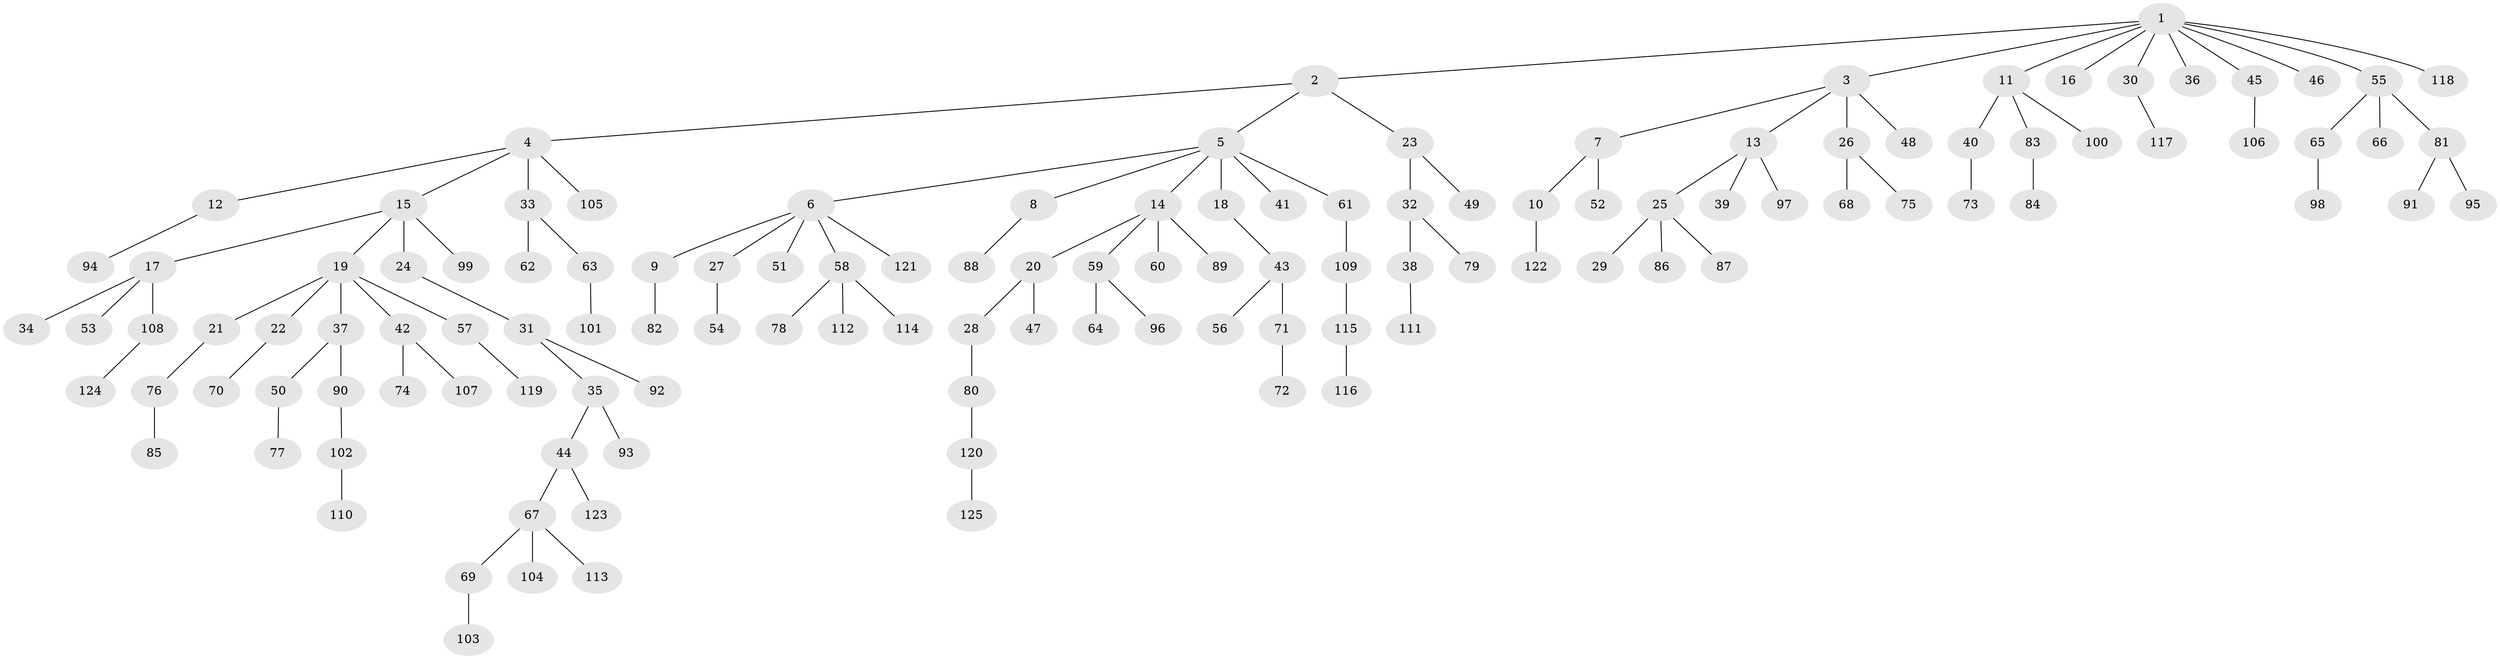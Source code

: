 // Generated by graph-tools (version 1.1) at 2025/53/03/09/25 04:53:26]
// undirected, 125 vertices, 124 edges
graph export_dot {
graph [start="1"]
  node [color=gray90,style=filled];
  1;
  2;
  3;
  4;
  5;
  6;
  7;
  8;
  9;
  10;
  11;
  12;
  13;
  14;
  15;
  16;
  17;
  18;
  19;
  20;
  21;
  22;
  23;
  24;
  25;
  26;
  27;
  28;
  29;
  30;
  31;
  32;
  33;
  34;
  35;
  36;
  37;
  38;
  39;
  40;
  41;
  42;
  43;
  44;
  45;
  46;
  47;
  48;
  49;
  50;
  51;
  52;
  53;
  54;
  55;
  56;
  57;
  58;
  59;
  60;
  61;
  62;
  63;
  64;
  65;
  66;
  67;
  68;
  69;
  70;
  71;
  72;
  73;
  74;
  75;
  76;
  77;
  78;
  79;
  80;
  81;
  82;
  83;
  84;
  85;
  86;
  87;
  88;
  89;
  90;
  91;
  92;
  93;
  94;
  95;
  96;
  97;
  98;
  99;
  100;
  101;
  102;
  103;
  104;
  105;
  106;
  107;
  108;
  109;
  110;
  111;
  112;
  113;
  114;
  115;
  116;
  117;
  118;
  119;
  120;
  121;
  122;
  123;
  124;
  125;
  1 -- 2;
  1 -- 3;
  1 -- 11;
  1 -- 16;
  1 -- 30;
  1 -- 36;
  1 -- 45;
  1 -- 46;
  1 -- 55;
  1 -- 118;
  2 -- 4;
  2 -- 5;
  2 -- 23;
  3 -- 7;
  3 -- 13;
  3 -- 26;
  3 -- 48;
  4 -- 12;
  4 -- 15;
  4 -- 33;
  4 -- 105;
  5 -- 6;
  5 -- 8;
  5 -- 14;
  5 -- 18;
  5 -- 41;
  5 -- 61;
  6 -- 9;
  6 -- 27;
  6 -- 51;
  6 -- 58;
  6 -- 121;
  7 -- 10;
  7 -- 52;
  8 -- 88;
  9 -- 82;
  10 -- 122;
  11 -- 40;
  11 -- 83;
  11 -- 100;
  12 -- 94;
  13 -- 25;
  13 -- 39;
  13 -- 97;
  14 -- 20;
  14 -- 59;
  14 -- 60;
  14 -- 89;
  15 -- 17;
  15 -- 19;
  15 -- 24;
  15 -- 99;
  17 -- 34;
  17 -- 53;
  17 -- 108;
  18 -- 43;
  19 -- 21;
  19 -- 22;
  19 -- 37;
  19 -- 42;
  19 -- 57;
  20 -- 28;
  20 -- 47;
  21 -- 76;
  22 -- 70;
  23 -- 32;
  23 -- 49;
  24 -- 31;
  25 -- 29;
  25 -- 86;
  25 -- 87;
  26 -- 68;
  26 -- 75;
  27 -- 54;
  28 -- 80;
  30 -- 117;
  31 -- 35;
  31 -- 92;
  32 -- 38;
  32 -- 79;
  33 -- 62;
  33 -- 63;
  35 -- 44;
  35 -- 93;
  37 -- 50;
  37 -- 90;
  38 -- 111;
  40 -- 73;
  42 -- 74;
  42 -- 107;
  43 -- 56;
  43 -- 71;
  44 -- 67;
  44 -- 123;
  45 -- 106;
  50 -- 77;
  55 -- 65;
  55 -- 66;
  55 -- 81;
  57 -- 119;
  58 -- 78;
  58 -- 112;
  58 -- 114;
  59 -- 64;
  59 -- 96;
  61 -- 109;
  63 -- 101;
  65 -- 98;
  67 -- 69;
  67 -- 104;
  67 -- 113;
  69 -- 103;
  71 -- 72;
  76 -- 85;
  80 -- 120;
  81 -- 91;
  81 -- 95;
  83 -- 84;
  90 -- 102;
  102 -- 110;
  108 -- 124;
  109 -- 115;
  115 -- 116;
  120 -- 125;
}
